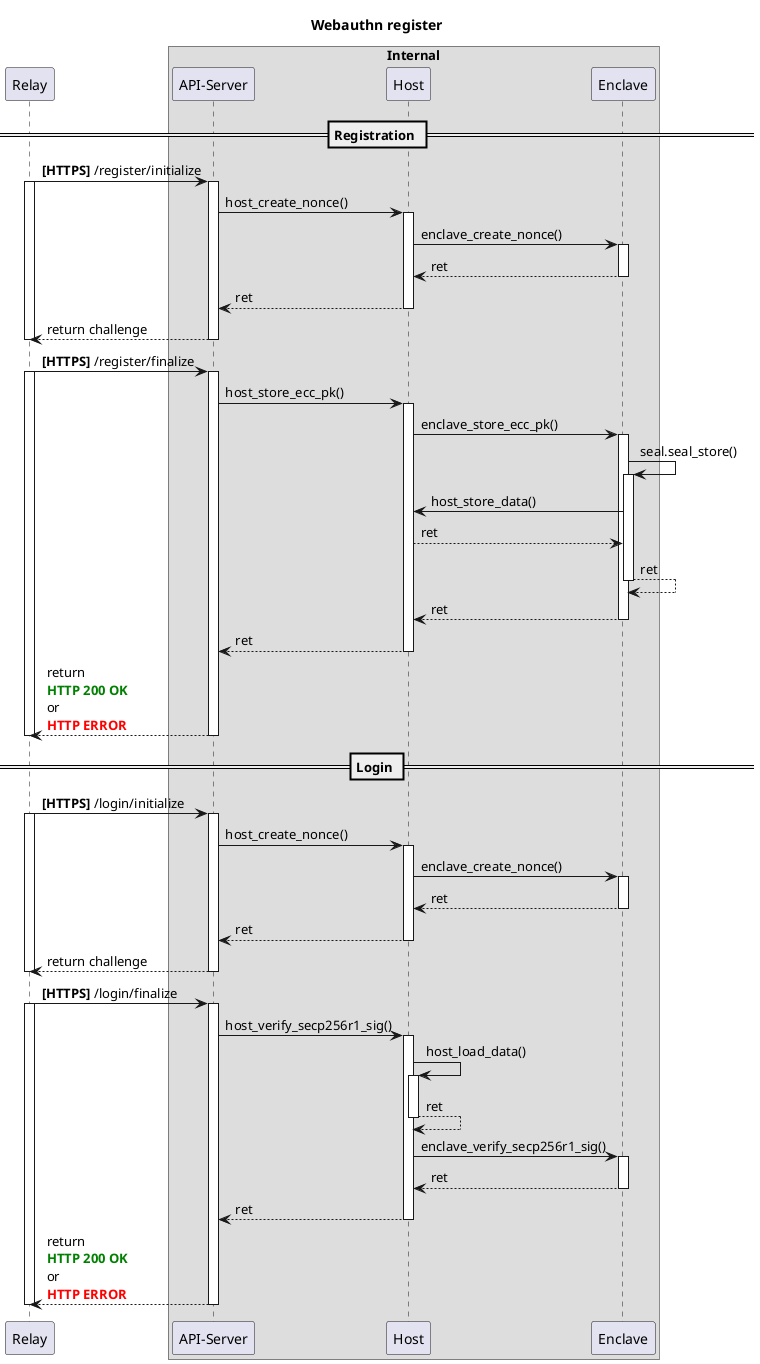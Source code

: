 @startuml register
title Webauthn register
participant Relay as relay
box Internal
participant "API-Server" as api
participant Host as host 
participant Enclave as enclave 
end box

' Register
== Registration == 
' Step 01
relay -> api : **[HTTPS]** /register/initialize
activate relay
activate api

api -> host : host_create_nonce()
activate host 

host -> enclave : enclave_create_nonce()
activate enclave 
enclave --> host : ret 
deactivate enclave

host --> api : ret 
deactivate host 

api --> relay : return challenge 
deactivate api 
deactivate relay

' Step 02
relay -> api : **[HTTPS]** /register/finalize
activate relay 
activate api 

api -> host : host_store_ecc_pk()
activate host

host -> enclave : enclave_store_ecc_pk()
activate enclave
enclave -> enclave : seal.seal_store()
activate enclave
enclave -> host : host_store_data()
host --> enclave : ret 
enclave --> enclave : ret 
deactivate enclave 
enclave --> host : ret 
deactivate enclave 
host --> api : ret 
deactivate host 
api --> relay : return \n<color green>**HTTP 200 OK**</color> \nor\n<color red>**HTTP ERROR**</color>
deactivate api 
deactivate relay

' Login
== Login ==
' Step 01
relay -> api : **[HTTPS]** /login/initialize
activate relay
activate api

api -> host : host_create_nonce()
activate host 

host -> enclave : enclave_create_nonce()
activate enclave 
enclave --> host : ret 
deactivate enclave

host --> api : ret 
deactivate host 

api --> relay : return challenge 
deactivate api 
deactivate relay

' Step 02
relay -> api : **[HTTPS]** /login/finalize
activate relay 
activate api 

api -> host : host_verify_secp256r1_sig()
activate host 
host -> host : host_load_data()
activate host
host --> host : ret
deactivate host
host -> enclave : enclave_verify_secp256r1_sig()
activate enclave 
enclave --> host : ret
deactivate enclave 

host --> api : ret 
deactivate host

api --> relay : return \n<color green>**HTTP 200 OK**</color> \nor\n<color red>**HTTP ERROR**</color>
deactivate api
deactivate relay 
@enduml